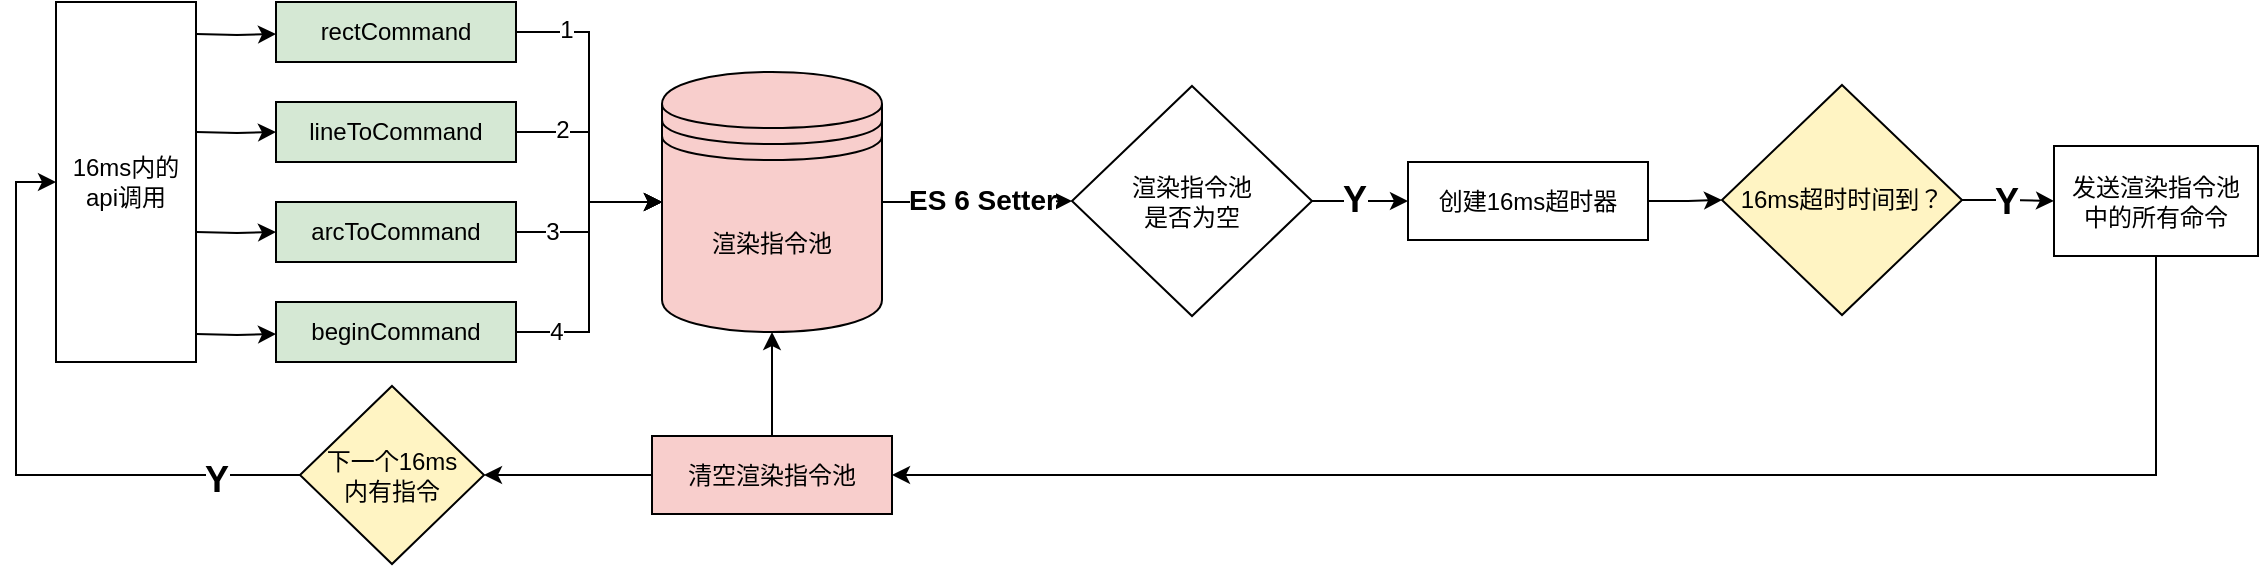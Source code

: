 <mxfile version="10.6.1" type="github"><diagram id="7hyBATpaN3mD_jUI76jM" name="Page-1"><mxGraphModel dx="1118" dy="598" grid="1" gridSize="1" guides="1" tooltips="1" connect="1" arrows="1" fold="1" page="1" pageScale="1" pageWidth="3300" pageHeight="4681" background="#FFFFFF" math="0" shadow="0"><root><mxCell id="0"/><mxCell id="1" parent="0"/><mxCell id="XnNE8VgL5rVQlaH6fhat-1" value="16ms内的api调用" style="rounded=0;whiteSpace=wrap;html=1;" vertex="1" parent="1"><mxGeometry x="330" y="310" width="70" height="180" as="geometry"/></mxCell><mxCell id="XnNE8VgL5rVQlaH6fhat-13" style="edgeStyle=orthogonalEdgeStyle;rounded=0;orthogonalLoop=1;jettySize=auto;html=1;entryX=0;entryY=0.5;entryDx=0;entryDy=0;" edge="1" parent="1" source="XnNE8VgL5rVQlaH6fhat-5" target="XnNE8VgL5rVQlaH6fhat-10"><mxGeometry relative="1" as="geometry"/></mxCell><mxCell id="XnNE8VgL5rVQlaH6fhat-21" value="3" style="text;html=1;resizable=0;points=[];align=center;verticalAlign=middle;labelBackgroundColor=#ffffff;" vertex="1" connectable="0" parent="XnNE8VgL5rVQlaH6fhat-13"><mxGeometry x="-0.591" relative="1" as="geometry"><mxPoint as="offset"/></mxGeometry></mxCell><mxCell id="XnNE8VgL5rVQlaH6fhat-14" style="edgeStyle=orthogonalEdgeStyle;rounded=0;orthogonalLoop=1;jettySize=auto;html=1;entryX=0;entryY=0.5;entryDx=0;entryDy=0;" edge="1" parent="1" source="XnNE8VgL5rVQlaH6fhat-6" target="XnNE8VgL5rVQlaH6fhat-10"><mxGeometry relative="1" as="geometry"/></mxCell><mxCell id="XnNE8VgL5rVQlaH6fhat-22" value="4" style="text;html=1;resizable=0;points=[];align=center;verticalAlign=middle;labelBackgroundColor=#ffffff;" vertex="1" connectable="0" parent="XnNE8VgL5rVQlaH6fhat-14"><mxGeometry x="-0.711" relative="1" as="geometry"><mxPoint as="offset"/></mxGeometry></mxCell><mxCell id="XnNE8VgL5rVQlaH6fhat-6" value="beginCommand" style="rounded=0;whiteSpace=wrap;html=1;fillColor=#D5E8D4;" vertex="1" parent="1"><mxGeometry x="440" y="460" width="120" height="30" as="geometry"/></mxCell><mxCell id="XnNE8VgL5rVQlaH6fhat-12" style="edgeStyle=orthogonalEdgeStyle;rounded=0;orthogonalLoop=1;jettySize=auto;html=1;entryX=0;entryY=0.5;entryDx=0;entryDy=0;" edge="1" parent="1" source="XnNE8VgL5rVQlaH6fhat-7" target="XnNE8VgL5rVQlaH6fhat-10"><mxGeometry relative="1" as="geometry"/></mxCell><mxCell id="XnNE8VgL5rVQlaH6fhat-20" value="2" style="text;html=1;resizable=0;points=[];align=center;verticalAlign=middle;labelBackgroundColor=#ffffff;" vertex="1" connectable="0" parent="XnNE8VgL5rVQlaH6fhat-12"><mxGeometry x="-0.579" y="1" relative="1" as="geometry"><mxPoint as="offset"/></mxGeometry></mxCell><mxCell id="XnNE8VgL5rVQlaH6fhat-7" value="lineToCommand" style="rounded=0;whiteSpace=wrap;html=1;fillColor=#D5E8D4;" vertex="1" parent="1"><mxGeometry x="440" y="360" width="120" height="30" as="geometry"/></mxCell><mxCell id="XnNE8VgL5rVQlaH6fhat-11" value="" style="edgeStyle=orthogonalEdgeStyle;rounded=0;orthogonalLoop=1;jettySize=auto;html=1;exitX=1;exitY=0.5;exitDx=0;exitDy=0;entryX=0;entryY=0.5;entryDx=0;entryDy=0;" edge="1" parent="1" source="XnNE8VgL5rVQlaH6fhat-8" target="XnNE8VgL5rVQlaH6fhat-10"><mxGeometry relative="1" as="geometry"/></mxCell><mxCell id="XnNE8VgL5rVQlaH6fhat-18" value="1" style="text;html=1;resizable=0;points=[];align=center;verticalAlign=middle;labelBackgroundColor=#ffffff;" vertex="1" connectable="0" parent="XnNE8VgL5rVQlaH6fhat-11"><mxGeometry x="-0.683" y="1" relative="1" as="geometry"><mxPoint as="offset"/></mxGeometry></mxCell><mxCell id="XnNE8VgL5rVQlaH6fhat-29" style="edgeStyle=orthogonalEdgeStyle;rounded=0;orthogonalLoop=1;jettySize=auto;html=1;exitX=1;exitY=0.5;exitDx=0;exitDy=0;" edge="1" parent="1" source="XnNE8VgL5rVQlaH6fhat-10" target="XnNE8VgL5rVQlaH6fhat-23"><mxGeometry relative="1" as="geometry"/></mxCell><mxCell id="XnNE8VgL5rVQlaH6fhat-35" value="&lt;b&gt;&lt;font style=&quot;font-size: 14px&quot;&gt;ES 6 Setter&lt;/font&gt;&lt;/b&gt;" style="text;html=1;resizable=0;points=[];align=center;verticalAlign=middle;labelBackgroundColor=#ffffff;" vertex="1" connectable="0" parent="XnNE8VgL5rVQlaH6fhat-29"><mxGeometry x="0.043" y="1" relative="1" as="geometry"><mxPoint as="offset"/></mxGeometry></mxCell><mxCell id="XnNE8VgL5rVQlaH6fhat-10" value="渲染指令池" style="shape=datastore;whiteSpace=wrap;html=1;fillColor=#F8CECC;" vertex="1" parent="1"><mxGeometry x="633" y="345" width="110" height="130" as="geometry"/></mxCell><mxCell id="XnNE8VgL5rVQlaH6fhat-51" style="edgeStyle=orthogonalEdgeStyle;rounded=0;orthogonalLoop=1;jettySize=auto;html=1;exitX=1;exitY=0.5;exitDx=0;exitDy=0;entryX=0;entryY=0.5;entryDx=0;entryDy=0;" edge="1" parent="1" source="XnNE8VgL5rVQlaH6fhat-23" target="XnNE8VgL5rVQlaH6fhat-24"><mxGeometry relative="1" as="geometry"/></mxCell><mxCell id="XnNE8VgL5rVQlaH6fhat-52" value="&lt;font style=&quot;font-size: 18px&quot;&gt;&lt;b&gt;Y&lt;/b&gt;&lt;/font&gt;" style="text;html=1;resizable=0;points=[];align=center;verticalAlign=middle;labelBackgroundColor=#ffffff;" vertex="1" connectable="0" parent="XnNE8VgL5rVQlaH6fhat-51"><mxGeometry x="-0.127" y="1" relative="1" as="geometry"><mxPoint as="offset"/></mxGeometry></mxCell><mxCell id="XnNE8VgL5rVQlaH6fhat-23" value="渲染指令池&lt;br&gt;是否为空" style="rhombus;whiteSpace=wrap;html=1;" vertex="1" parent="1"><mxGeometry x="838" y="352" width="120" height="115" as="geometry"/></mxCell><mxCell id="XnNE8VgL5rVQlaH6fhat-27" style="edgeStyle=orthogonalEdgeStyle;rounded=0;orthogonalLoop=1;jettySize=auto;html=1;exitX=1;exitY=0.5;exitDx=0;exitDy=0;" edge="1" parent="1" source="XnNE8VgL5rVQlaH6fhat-24" target="XnNE8VgL5rVQlaH6fhat-26"><mxGeometry relative="1" as="geometry"/></mxCell><mxCell id="XnNE8VgL5rVQlaH6fhat-24" value="创建16ms超时器" style="rounded=0;whiteSpace=wrap;html=1;" vertex="1" parent="1"><mxGeometry x="1006" y="390" width="120" height="39" as="geometry"/></mxCell><mxCell id="XnNE8VgL5rVQlaH6fhat-30" style="edgeStyle=orthogonalEdgeStyle;rounded=0;orthogonalLoop=1;jettySize=auto;html=1;exitX=1;exitY=0.5;exitDx=0;exitDy=0;" edge="1" parent="1" source="XnNE8VgL5rVQlaH6fhat-26" target="XnNE8VgL5rVQlaH6fhat-28"><mxGeometry relative="1" as="geometry"/></mxCell><mxCell id="XnNE8VgL5rVQlaH6fhat-38" value="&lt;font style=&quot;font-size: 18px&quot;&gt;&lt;b&gt;Y&lt;/b&gt;&lt;/font&gt;" style="text;html=1;resizable=0;points=[];align=center;verticalAlign=middle;labelBackgroundColor=#ffffff;" vertex="1" connectable="0" parent="XnNE8VgL5rVQlaH6fhat-30"><mxGeometry y="-1" relative="1" as="geometry"><mxPoint x="-1" y="-1" as="offset"/></mxGeometry></mxCell><mxCell id="XnNE8VgL5rVQlaH6fhat-33" style="edgeStyle=orthogonalEdgeStyle;rounded=0;orthogonalLoop=1;jettySize=auto;html=1;exitX=0.5;exitY=1;exitDx=0;exitDy=0;entryX=1;entryY=0.5;entryDx=0;entryDy=0;" edge="1" parent="1" source="XnNE8VgL5rVQlaH6fhat-28" target="XnNE8VgL5rVQlaH6fhat-31"><mxGeometry relative="1" as="geometry"/></mxCell><mxCell id="XnNE8VgL5rVQlaH6fhat-28" value="发送渲染指令池&lt;br&gt;中的所有命令" style="rounded=0;whiteSpace=wrap;html=1;" vertex="1" parent="1"><mxGeometry x="1329" y="382" width="102" height="55" as="geometry"/></mxCell><mxCell id="XnNE8VgL5rVQlaH6fhat-32" style="edgeStyle=orthogonalEdgeStyle;rounded=0;orthogonalLoop=1;jettySize=auto;html=1;exitX=0.5;exitY=0;exitDx=0;exitDy=0;entryX=0.5;entryY=1;entryDx=0;entryDy=0;" edge="1" parent="1" source="XnNE8VgL5rVQlaH6fhat-31" target="XnNE8VgL5rVQlaH6fhat-10"><mxGeometry relative="1" as="geometry"/></mxCell><mxCell id="XnNE8VgL5rVQlaH6fhat-47" style="edgeStyle=orthogonalEdgeStyle;rounded=0;orthogonalLoop=1;jettySize=auto;html=1;entryX=1;entryY=0.5;entryDx=0;entryDy=0;" edge="1" parent="1" source="XnNE8VgL5rVQlaH6fhat-31" target="XnNE8VgL5rVQlaH6fhat-46"><mxGeometry relative="1" as="geometry"/></mxCell><mxCell id="XnNE8VgL5rVQlaH6fhat-31" value="清空渲染指令池" style="rounded=0;whiteSpace=wrap;html=1;fillColor=#F8CECC;" vertex="1" parent="1"><mxGeometry x="628" y="527" width="120" height="39" as="geometry"/></mxCell><mxCell id="XnNE8VgL5rVQlaH6fhat-42" style="edgeStyle=orthogonalEdgeStyle;rounded=0;orthogonalLoop=1;jettySize=auto;html=1;" edge="1" parent="1"><mxGeometry relative="1" as="geometry"><mxPoint x="400" y="326" as="sourcePoint"/><mxPoint x="440" y="326" as="targetPoint"/></mxGeometry></mxCell><mxCell id="XnNE8VgL5rVQlaH6fhat-43" style="edgeStyle=orthogonalEdgeStyle;rounded=0;orthogonalLoop=1;jettySize=auto;html=1;" edge="1" parent="1"><mxGeometry relative="1" as="geometry"><mxPoint x="400" y="375" as="sourcePoint"/><mxPoint x="440" y="375" as="targetPoint"/></mxGeometry></mxCell><mxCell id="XnNE8VgL5rVQlaH6fhat-44" style="edgeStyle=orthogonalEdgeStyle;rounded=0;orthogonalLoop=1;jettySize=auto;html=1;" edge="1" parent="1"><mxGeometry relative="1" as="geometry"><mxPoint x="400" y="425" as="sourcePoint"/><mxPoint x="440" y="425" as="targetPoint"/></mxGeometry></mxCell><mxCell id="XnNE8VgL5rVQlaH6fhat-45" style="edgeStyle=orthogonalEdgeStyle;rounded=0;orthogonalLoop=1;jettySize=auto;html=1;" edge="1" parent="1"><mxGeometry relative="1" as="geometry"><mxPoint x="400" y="476" as="sourcePoint"/><mxPoint x="440" y="476" as="targetPoint"/></mxGeometry></mxCell><mxCell id="XnNE8VgL5rVQlaH6fhat-8" value="rectCommand" style="rounded=0;whiteSpace=wrap;html=1;fillColor=#D5E8D4;" vertex="1" parent="1"><mxGeometry x="440" y="310" width="120" height="30" as="geometry"/></mxCell><mxCell id="XnNE8VgL5rVQlaH6fhat-5" value="arcToCommand" style="rounded=0;whiteSpace=wrap;html=1;fillColor=#D5E8D4;" vertex="1" parent="1"><mxGeometry x="440" y="410" width="120" height="30" as="geometry"/></mxCell><mxCell id="XnNE8VgL5rVQlaH6fhat-48" style="edgeStyle=orthogonalEdgeStyle;rounded=0;orthogonalLoop=1;jettySize=auto;html=1;exitX=0;exitY=0.5;exitDx=0;exitDy=0;entryX=0;entryY=0.5;entryDx=0;entryDy=0;" edge="1" parent="1" source="XnNE8VgL5rVQlaH6fhat-46" target="XnNE8VgL5rVQlaH6fhat-1"><mxGeometry relative="1" as="geometry"/></mxCell><mxCell id="XnNE8VgL5rVQlaH6fhat-49" value="&lt;font style=&quot;font-size: 18px&quot;&gt;&lt;b&gt;Y&lt;/b&gt;&lt;/font&gt;" style="text;html=1;resizable=0;points=[];align=center;verticalAlign=middle;labelBackgroundColor=#ffffff;" vertex="1" connectable="0" parent="XnNE8VgL5rVQlaH6fhat-48"><mxGeometry x="-0.723" y="2" relative="1" as="geometry"><mxPoint as="offset"/></mxGeometry></mxCell><mxCell id="XnNE8VgL5rVQlaH6fhat-46" value="下一个16ms&lt;br&gt;内有指令" style="rhombus;whiteSpace=wrap;html=1;fillColor=#FFF4C3;" vertex="1" parent="1"><mxGeometry x="452" y="502" width="92" height="89" as="geometry"/></mxCell><mxCell id="XnNE8VgL5rVQlaH6fhat-26" value="16ms超时时间到？" style="rhombus;whiteSpace=wrap;html=1;fillColor=#FFF4C3;" vertex="1" parent="1"><mxGeometry x="1163" y="351.5" width="120" height="115" as="geometry"/></mxCell></root></mxGraphModel></diagram></mxfile>